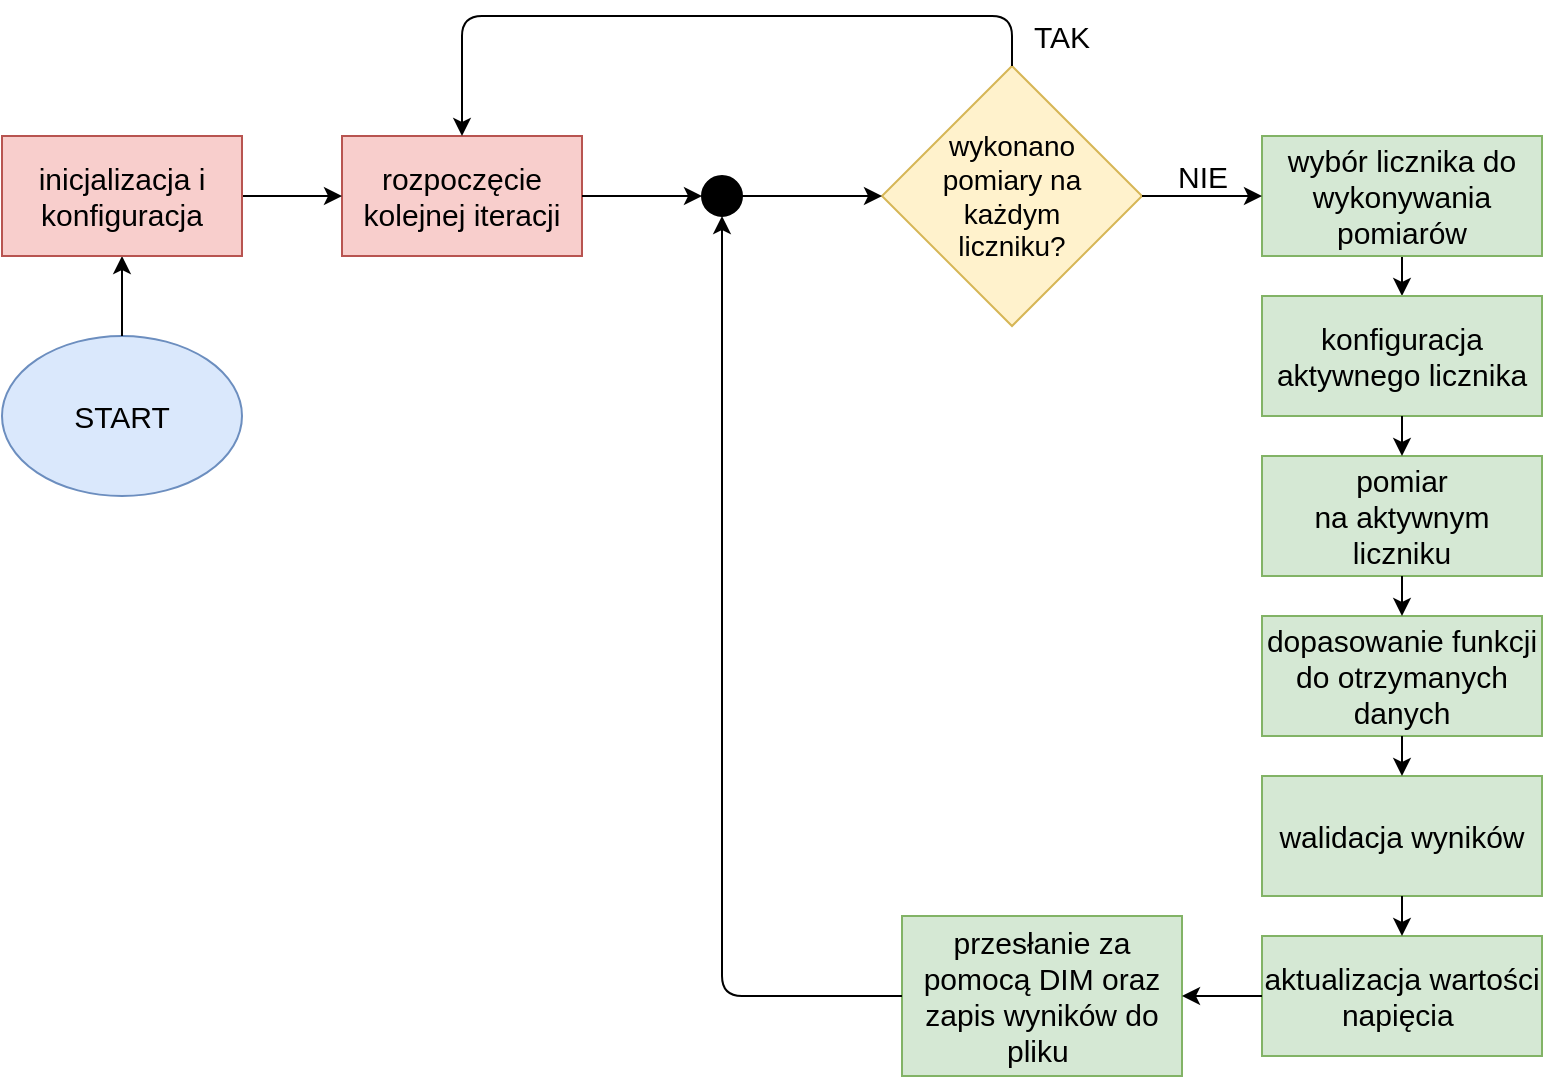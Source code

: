 <mxfile version="14.9.9" type="device"><diagram id="7YI2LQQzL6nN51nbIiwa" name="Page-1"><mxGraphModel dx="2062" dy="1122" grid="1" gridSize="10" guides="1" tooltips="1" connect="1" arrows="1" fold="1" page="1" pageScale="1" pageWidth="900" pageHeight="600" math="0" shadow="0"><root><mxCell id="0"/><mxCell id="1" parent="0"/><mxCell id="fEkmYvy0rKMdz3yUAcw9-1" value="START" style="ellipse;whiteSpace=wrap;html=1;fillColor=#dae8fc;strokeColor=#6c8ebf;fontSize=15;" vertex="1" parent="1"><mxGeometry x="50" y="180" width="120" height="80" as="geometry"/></mxCell><mxCell id="fEkmYvy0rKMdz3yUAcw9-4" value="&lt;font style=&quot;font-size: 14px&quot;&gt;wykonano &lt;br style=&quot;font-size: 14px&quot;&gt;pomiary na &lt;br&gt;każdym &lt;br&gt;liczniku?&lt;/font&gt;" style="rhombus;whiteSpace=wrap;html=1;fontSize=14;fillColor=#fff2cc;strokeColor=#d6b656;" vertex="1" parent="1"><mxGeometry x="490" y="45" width="130" height="130" as="geometry"/></mxCell><mxCell id="fEkmYvy0rKMdz3yUAcw9-5" value="" style="endArrow=classic;html=1;fontSize=15;" edge="1" parent="1" source="fEkmYvy0rKMdz3yUAcw9-12" target="fEkmYvy0rKMdz3yUAcw9-7"><mxGeometry width="50" height="50" relative="1" as="geometry"><mxPoint x="340" y="570" as="sourcePoint"/><mxPoint x="390" y="520" as="targetPoint"/></mxGeometry></mxCell><mxCell id="fEkmYvy0rKMdz3yUAcw9-6" value="pomiar &lt;br&gt;na aktywnym liczniku" style="rounded=0;whiteSpace=wrap;html=1;fontSize=15;fillColor=#d5e8d4;strokeColor=#82b366;" vertex="1" parent="1"><mxGeometry x="680" y="240" width="140" height="60" as="geometry"/></mxCell><mxCell id="fEkmYvy0rKMdz3yUAcw9-7" value="konfiguracja aktywnego licznika" style="rounded=0;whiteSpace=wrap;html=1;fontSize=15;fillColor=#d5e8d4;strokeColor=#82b366;" vertex="1" parent="1"><mxGeometry x="680" y="160" width="140" height="60" as="geometry"/></mxCell><mxCell id="fEkmYvy0rKMdz3yUAcw9-8" value="dopasowanie funkcji do otrzymanych danych" style="rounded=0;whiteSpace=wrap;html=1;fontSize=15;fillColor=#d5e8d4;strokeColor=#82b366;" vertex="1" parent="1"><mxGeometry x="680" y="320" width="140" height="60" as="geometry"/></mxCell><mxCell id="fEkmYvy0rKMdz3yUAcw9-9" value="walidacja wyników" style="rounded=0;whiteSpace=wrap;html=1;fontSize=15;fillColor=#d5e8d4;strokeColor=#82b366;" vertex="1" parent="1"><mxGeometry x="680" y="400" width="140" height="60" as="geometry"/></mxCell><mxCell id="fEkmYvy0rKMdz3yUAcw9-10" value="aktualizacja wartości napięcia&amp;nbsp;" style="rounded=0;whiteSpace=wrap;html=1;fontSize=15;fillColor=#d5e8d4;strokeColor=#82b366;" vertex="1" parent="1"><mxGeometry x="680" y="480" width="140" height="60" as="geometry"/></mxCell><mxCell id="fEkmYvy0rKMdz3yUAcw9-11" value="przesłanie za pomocą DIM oraz zapis wyników do pliku&amp;nbsp;" style="rounded=0;whiteSpace=wrap;html=1;fontSize=15;fillColor=#d5e8d4;strokeColor=#82b366;" vertex="1" parent="1"><mxGeometry x="500" y="470" width="140" height="80" as="geometry"/></mxCell><mxCell id="fEkmYvy0rKMdz3yUAcw9-12" value="wybór licznika do wykonywania pomiarów" style="rounded=0;whiteSpace=wrap;html=1;fontSize=15;fillColor=#d5e8d4;strokeColor=#82b366;" vertex="1" parent="1"><mxGeometry x="680" y="80" width="140" height="60" as="geometry"/></mxCell><mxCell id="fEkmYvy0rKMdz3yUAcw9-13" value="" style="endArrow=classic;html=1;fontSize=15;" edge="1" parent="1" source="fEkmYvy0rKMdz3yUAcw9-7" target="fEkmYvy0rKMdz3yUAcw9-6"><mxGeometry width="50" height="50" relative="1" as="geometry"><mxPoint x="340" y="520" as="sourcePoint"/><mxPoint x="390" y="470" as="targetPoint"/></mxGeometry></mxCell><mxCell id="fEkmYvy0rKMdz3yUAcw9-14" value="" style="endArrow=classic;html=1;fontSize=15;" edge="1" parent="1" source="fEkmYvy0rKMdz3yUAcw9-6" target="fEkmYvy0rKMdz3yUAcw9-8"><mxGeometry width="50" height="50" relative="1" as="geometry"><mxPoint x="340" y="520" as="sourcePoint"/><mxPoint x="390" y="470" as="targetPoint"/></mxGeometry></mxCell><mxCell id="fEkmYvy0rKMdz3yUAcw9-15" value="" style="endArrow=classic;html=1;fontSize=15;" edge="1" parent="1" source="fEkmYvy0rKMdz3yUAcw9-8" target="fEkmYvy0rKMdz3yUAcw9-9"><mxGeometry width="50" height="50" relative="1" as="geometry"><mxPoint x="340" y="520" as="sourcePoint"/><mxPoint x="390" y="470" as="targetPoint"/></mxGeometry></mxCell><mxCell id="fEkmYvy0rKMdz3yUAcw9-16" value="" style="endArrow=classic;html=1;fontSize=15;" edge="1" parent="1" source="fEkmYvy0rKMdz3yUAcw9-9" target="fEkmYvy0rKMdz3yUAcw9-10"><mxGeometry width="50" height="50" relative="1" as="geometry"><mxPoint x="340" y="520" as="sourcePoint"/><mxPoint x="390" y="470" as="targetPoint"/></mxGeometry></mxCell><mxCell id="fEkmYvy0rKMdz3yUAcw9-17" value="" style="endArrow=classic;html=1;fontSize=15;" edge="1" parent="1" source="fEkmYvy0rKMdz3yUAcw9-4" target="fEkmYvy0rKMdz3yUAcw9-12"><mxGeometry width="50" height="50" relative="1" as="geometry"><mxPoint x="340" y="520" as="sourcePoint"/><mxPoint x="390" y="470" as="targetPoint"/></mxGeometry></mxCell><mxCell id="fEkmYvy0rKMdz3yUAcw9-18" value="NIE" style="text;html=1;align=center;verticalAlign=middle;resizable=0;points=[];autosize=1;strokeColor=none;fontSize=15;" vertex="1" parent="1"><mxGeometry x="630" y="90" width="40" height="20" as="geometry"/></mxCell><mxCell id="fEkmYvy0rKMdz3yUAcw9-19" value="rozpoczęcie kolejnej iteracji" style="rounded=0;whiteSpace=wrap;html=1;fontSize=15;fillColor=#f8cecc;strokeColor=#b85450;" vertex="1" parent="1"><mxGeometry x="220" y="80" width="120" height="60" as="geometry"/></mxCell><mxCell id="fEkmYvy0rKMdz3yUAcw9-21" value="" style="endArrow=classic;html=1;fontSize=15;" edge="1" parent="1" source="fEkmYvy0rKMdz3yUAcw9-11" target="fEkmYvy0rKMdz3yUAcw9-22"><mxGeometry width="50" height="50" relative="1" as="geometry"><mxPoint x="510" y="510" as="sourcePoint"/><mxPoint x="410" y="520" as="targetPoint"/><Array as="points"><mxPoint x="410" y="510"/></Array></mxGeometry></mxCell><mxCell id="fEkmYvy0rKMdz3yUAcw9-22" value="" style="ellipse;whiteSpace=wrap;html=1;aspect=fixed;fillColor=#000000;fontSize=15;" vertex="1" parent="1"><mxGeometry x="400" y="100" width="20" height="20" as="geometry"/></mxCell><mxCell id="fEkmYvy0rKMdz3yUAcw9-23" value="" style="endArrow=classic;html=1;exitX=1;exitY=0.5;exitDx=0;exitDy=0;fontSize=15;" edge="1" parent="1" source="fEkmYvy0rKMdz3yUAcw9-19" target="fEkmYvy0rKMdz3yUAcw9-22"><mxGeometry width="50" height="50" relative="1" as="geometry"><mxPoint x="340" y="520" as="sourcePoint"/><mxPoint x="390" y="470" as="targetPoint"/></mxGeometry></mxCell><mxCell id="fEkmYvy0rKMdz3yUAcw9-25" value="" style="endArrow=classic;html=1;fontSize=15;" edge="1" parent="1" source="fEkmYvy0rKMdz3yUAcw9-22" target="fEkmYvy0rKMdz3yUAcw9-4"><mxGeometry width="50" height="50" relative="1" as="geometry"><mxPoint x="340" y="520" as="sourcePoint"/><mxPoint x="390" y="470" as="targetPoint"/></mxGeometry></mxCell><mxCell id="fEkmYvy0rKMdz3yUAcw9-26" value="" style="endArrow=classic;html=1;exitX=0.5;exitY=0;exitDx=0;exitDy=0;fontSize=15;" edge="1" parent="1" source="fEkmYvy0rKMdz3yUAcw9-4" target="fEkmYvy0rKMdz3yUAcw9-19"><mxGeometry width="50" height="50" relative="1" as="geometry"><mxPoint x="340" y="520" as="sourcePoint"/><mxPoint x="390" y="470" as="targetPoint"/><Array as="points"><mxPoint x="555" y="20"/><mxPoint x="280" y="20"/></Array></mxGeometry></mxCell><mxCell id="fEkmYvy0rKMdz3yUAcw9-27" value="" style="endArrow=classic;html=1;fontSize=15;" edge="1" parent="1" source="fEkmYvy0rKMdz3yUAcw9-10" target="fEkmYvy0rKMdz3yUAcw9-11"><mxGeometry width="50" height="50" relative="1" as="geometry"><mxPoint x="340" y="510" as="sourcePoint"/><mxPoint x="390" y="460" as="targetPoint"/></mxGeometry></mxCell><mxCell id="fEkmYvy0rKMdz3yUAcw9-28" value="" style="endArrow=classic;html=1;fontSize=15;" edge="1" parent="1" source="fEkmYvy0rKMdz3yUAcw9-1" target="fEkmYvy0rKMdz3yUAcw9-30"><mxGeometry width="50" height="50" relative="1" as="geometry"><mxPoint x="340" y="510" as="sourcePoint"/><mxPoint x="50" y="110" as="targetPoint"/></mxGeometry></mxCell><mxCell id="fEkmYvy0rKMdz3yUAcw9-29" value="" style="endArrow=classic;html=1;fontSize=15;" edge="1" parent="1" source="fEkmYvy0rKMdz3yUAcw9-30" target="fEkmYvy0rKMdz3yUAcw9-19"><mxGeometry width="50" height="50" relative="1" as="geometry"><mxPoint x="170" y="110" as="sourcePoint"/><mxPoint x="390" y="460" as="targetPoint"/></mxGeometry></mxCell><mxCell id="fEkmYvy0rKMdz3yUAcw9-30" value="inicjalizacja i konfiguracja" style="rounded=0;whiteSpace=wrap;html=1;fontSize=15;fillColor=#f8cecc;strokeColor=#b85450;" vertex="1" parent="1"><mxGeometry x="50" y="80" width="120" height="60" as="geometry"/></mxCell><mxCell id="fEkmYvy0rKMdz3yUAcw9-31" value="TAK" style="text;html=1;strokeColor=none;fillColor=none;align=center;verticalAlign=middle;whiteSpace=wrap;rounded=0;fontSize=15;" vertex="1" parent="1"><mxGeometry x="560" y="20" width="40" height="20" as="geometry"/></mxCell></root></mxGraphModel></diagram></mxfile>